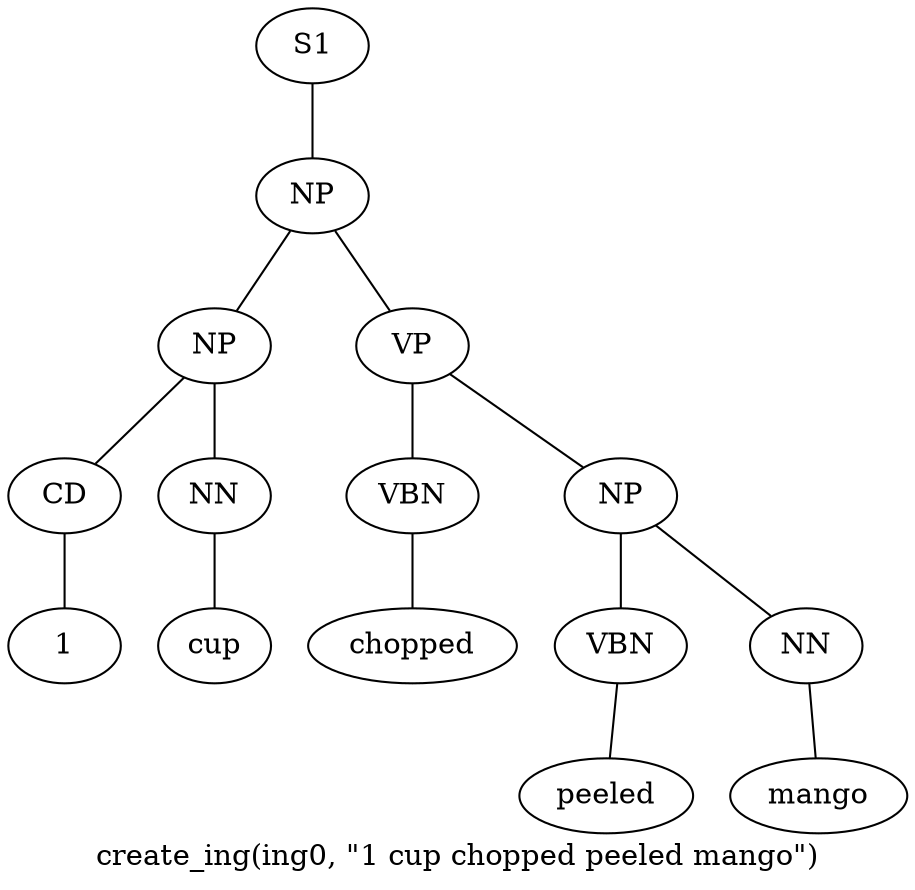 graph SyntaxGraph {
	label = "create_ing(ing0, \"1 cup chopped peeled mango\")";
	Node0 [label="S1"];
	Node1 [label="NP"];
	Node2 [label="NP"];
	Node3 [label="CD"];
	Node4 [label="1"];
	Node5 [label="NN"];
	Node6 [label="cup"];
	Node7 [label="VP"];
	Node8 [label="VBN"];
	Node9 [label="chopped"];
	Node10 [label="NP"];
	Node11 [label="VBN"];
	Node12 [label="peeled"];
	Node13 [label="NN"];
	Node14 [label="mango"];

	Node0 -- Node1;
	Node1 -- Node2;
	Node1 -- Node7;
	Node2 -- Node3;
	Node2 -- Node5;
	Node3 -- Node4;
	Node5 -- Node6;
	Node7 -- Node8;
	Node7 -- Node10;
	Node8 -- Node9;
	Node10 -- Node11;
	Node10 -- Node13;
	Node11 -- Node12;
	Node13 -- Node14;
}